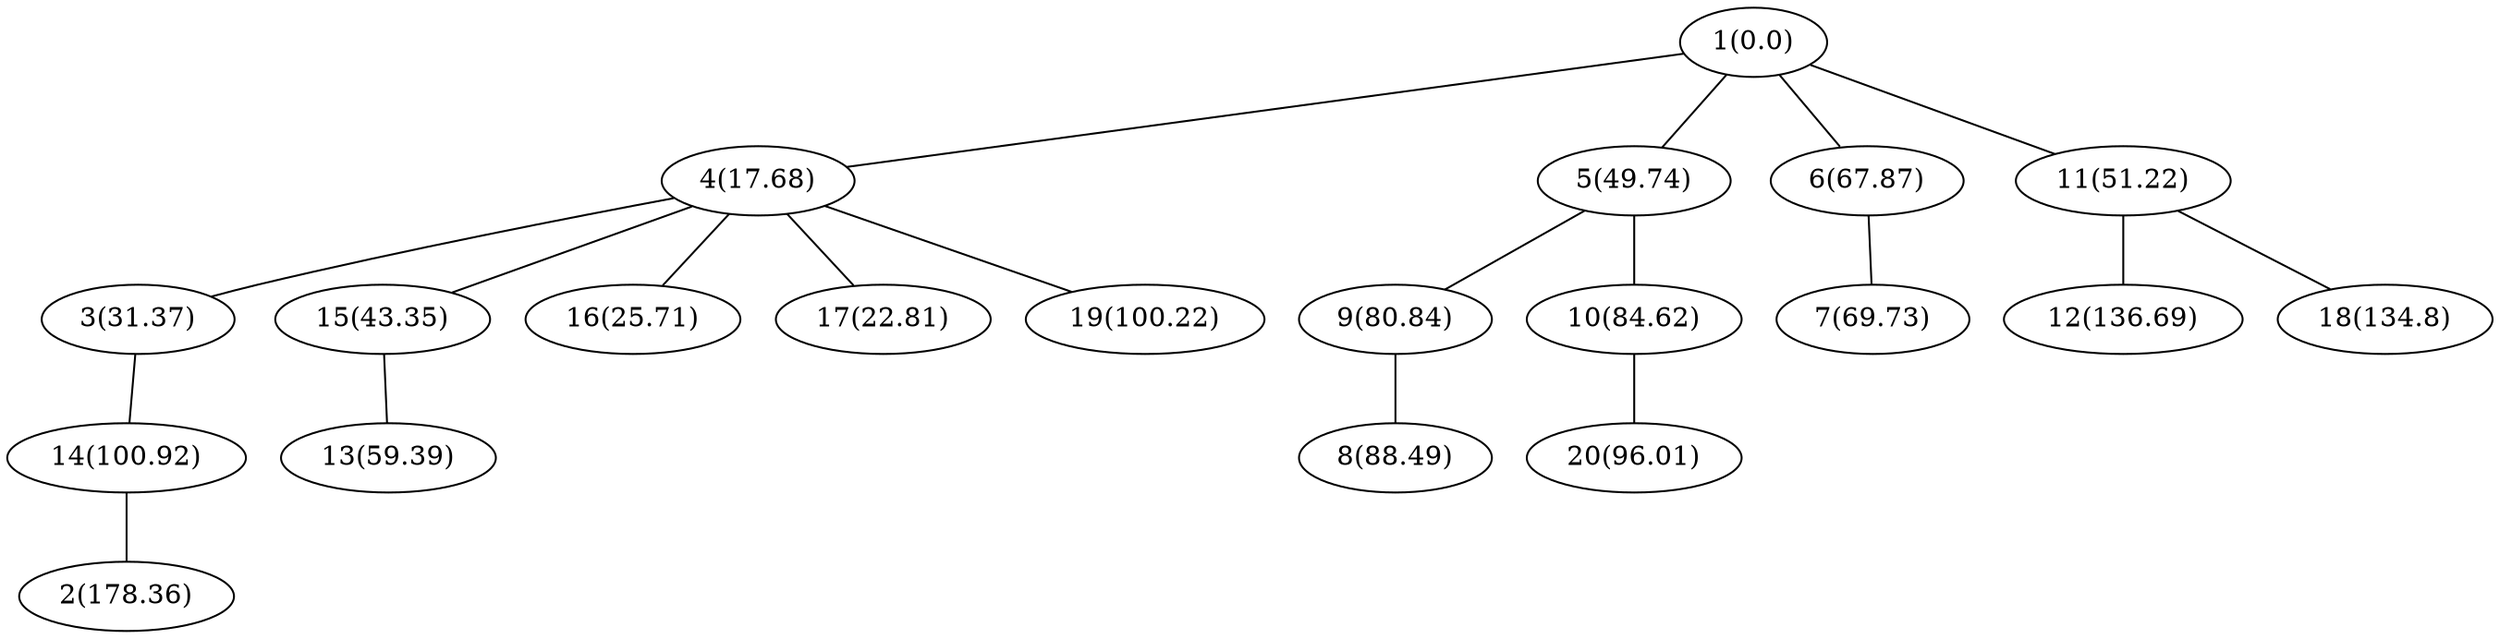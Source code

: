 graph dijkstra_DorogovtsevMendes{
1--4
1--5
1--6
1--11
4--3
9--8
15--13
4--15
4--16
4--17
4--19
3--14
6--7
5--9
5--10
10--20
11--12
11--18
14--2
2 [label="2(178.36)"]
3 [label="3(31.37)"]
4 [label="4(17.68)"]
5 [label="5(49.74)"]
6 [label="6(67.87)"]
7 [label="7(69.73)"]
8 [label="8(88.49)"]
9 [label="9(80.84)"]
10 [label="10(84.62)"]
11 [label="11(51.22)"]
12 [label="12(136.69)"]
13 [label="13(59.39)"]
14 [label="14(100.92)"]
15 [label="15(43.35)"]
16 [label="16(25.71)"]
17 [label="17(22.81)"]
18 [label="18(134.8)"]
19 [label="19(100.22)"]
20 [label="20(96.01)"]
1 [label="1(0.0)"]
}
